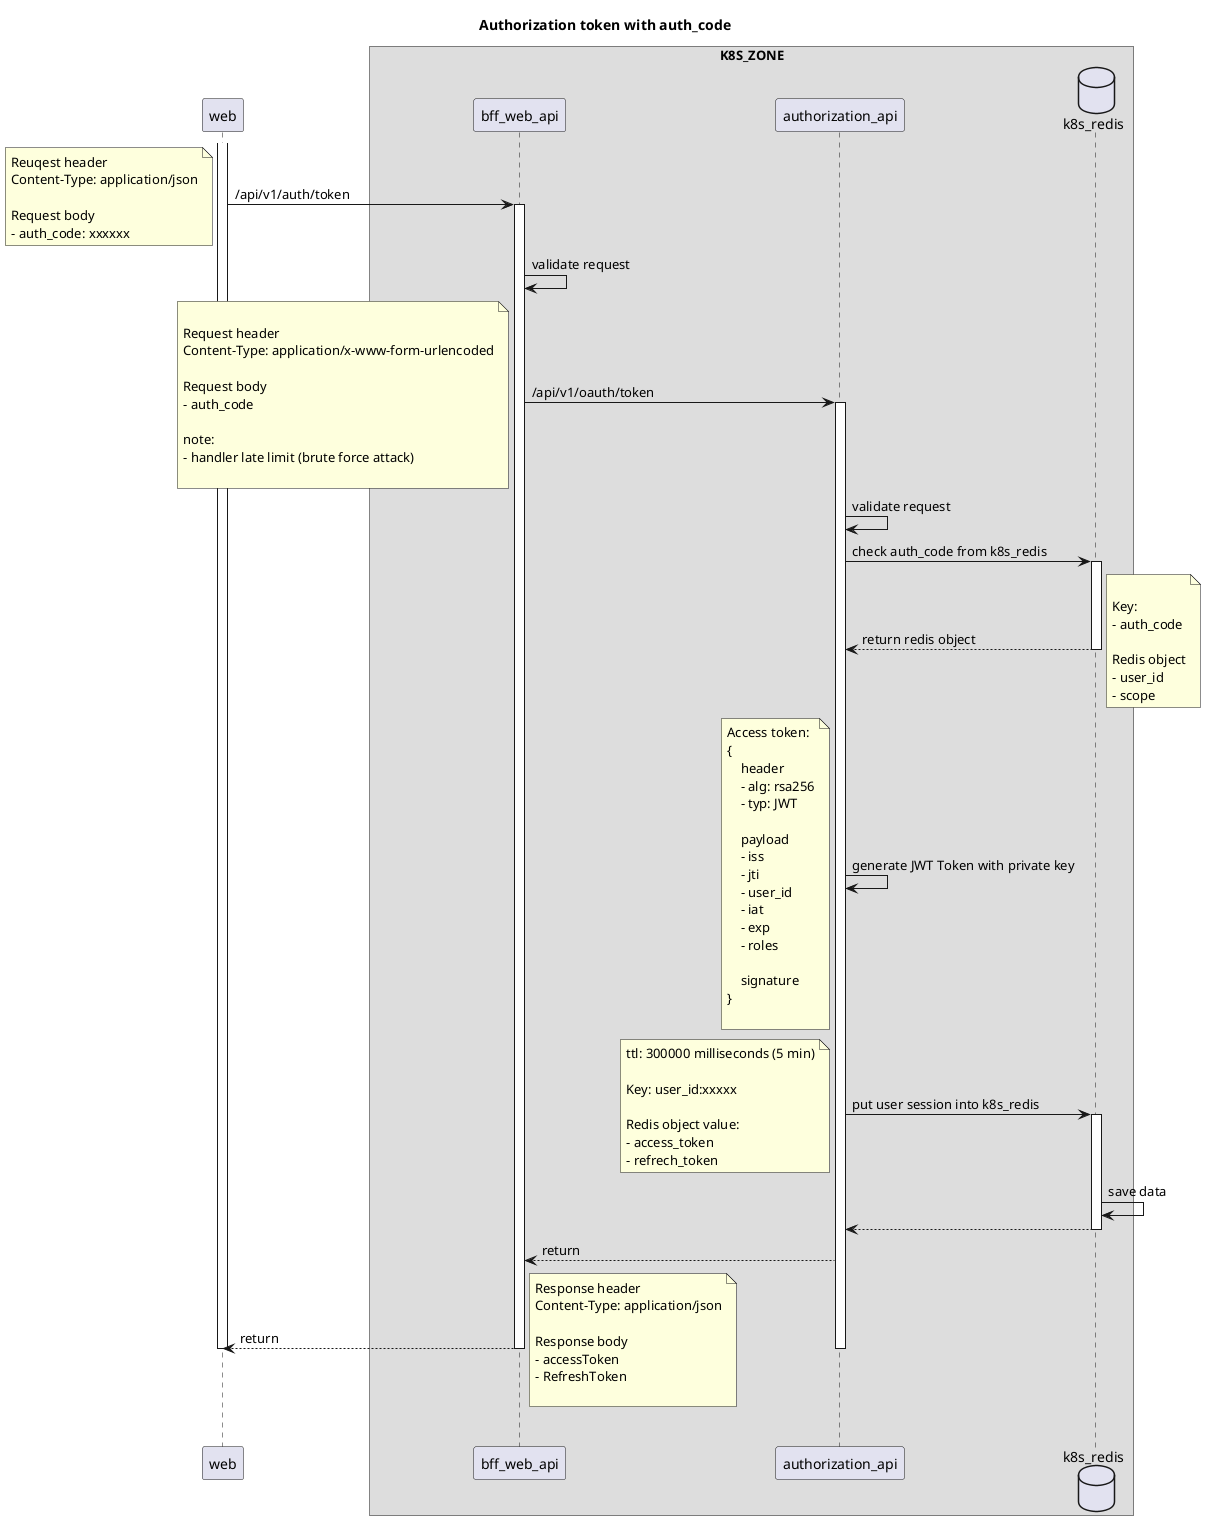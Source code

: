 @startuml
title Authorization token with auth_code
' autonumber
skinparam ParticipantPadding 100
skinparam BoxPadding 20

participant web

box K8S_ZONE
participant bff_web_api
participant authorization_api
database k8s_redis
end box

activate web
web -> bff_web_api : /api/v1/auth/token

' activate authorization_api
note left
    Reuqest header
    Content-Type: application/json

    Request body
    - auth_code: xxxxxx
end note
activate bff_web_api

bff_web_api -> bff_web_api : validate request
bff_web_api -> authorization_api : /api/v1/oauth/token
activate authorization_api
note left
    
    Request header
    Content-Type: application/x-www-form-urlencoded

    Request body
    - auth_code

    note: 
    - handler late limit (brute force attack)

end note
authorization_api -> authorization_api : validate request
authorization_api -> k8s_redis : check auth_code from k8s_redis
activate k8s_redis
k8s_redis --> authorization_api: return redis object
note right

    Key:
    - auth_code

    Redis object
    - user_id
    - scope
end note
deactivate k8s_redis
authorization_api -> authorization_api : generate JWT Token with private key
note left
    Access token:
    {
        header
        - alg: rsa256
        - typ: JWT

        payload
        - iss
        - jti
        - user_id
        - iat
        - exp
        - roles

        signature
    }

end note
authorization_api -> k8s_redis : put user session into k8s_redis
activate k8s_redis
note left
    ttl: 300000 milliseconds (5 min)

    Key: user_id:xxxxx

    Redis object value:
    - access_token
    - refrech_token
end note
k8s_redis -> k8s_redis: save data
k8s_redis --> authorization_api
deactivate k8s_redis
' alt#Gold #LightBlue success
authorization_api --> bff_web_api : return

bff_web_api --> web : return
note right
    Response header
    Content-Type: application/json

    Response body
    - accessToken
    - RefreshToken

end note
deactivate authorization_api
|||
deactivate bff_web_api
deactivate web
@enduml